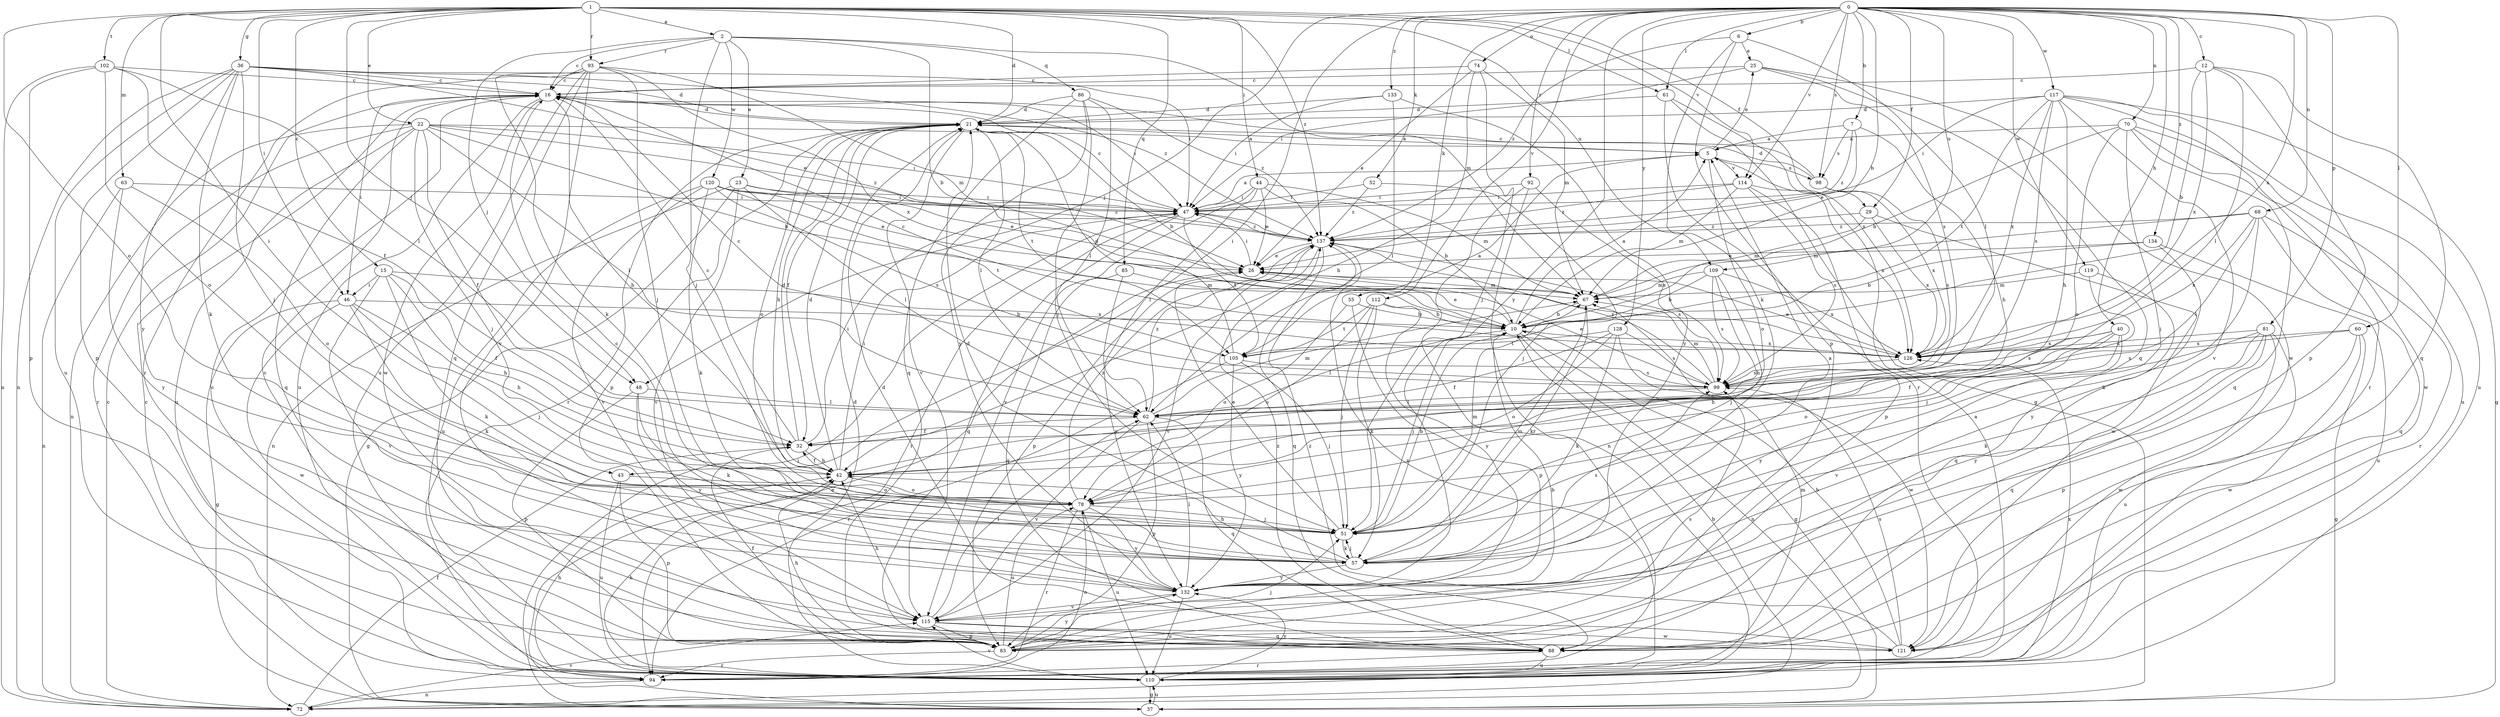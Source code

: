 strict digraph  {
0;
1;
2;
5;
6;
7;
10;
12;
15;
16;
21;
22;
23;
25;
26;
29;
32;
36;
37;
40;
42;
43;
44;
46;
47;
48;
51;
52;
55;
57;
60;
61;
62;
63;
67;
68;
70;
72;
74;
78;
81;
83;
85;
86;
88;
92;
93;
94;
98;
99;
102;
105;
109;
110;
112;
114;
115;
117;
119;
120;
121;
126;
128;
132;
133;
134;
137;
0 -> 6  [label=b];
0 -> 7  [label=b];
0 -> 10  [label=b];
0 -> 12  [label=c];
0 -> 29  [label=f];
0 -> 40  [label=h];
0 -> 43  [label=i];
0 -> 48  [label=j];
0 -> 52  [label=k];
0 -> 55  [label=k];
0 -> 60  [label=l];
0 -> 61  [label=l];
0 -> 68  [label=n];
0 -> 70  [label=n];
0 -> 74  [label=o];
0 -> 81  [label=p];
0 -> 92  [label=r];
0 -> 98  [label=s];
0 -> 109  [label=u];
0 -> 112  [label=v];
0 -> 114  [label=v];
0 -> 117  [label=w];
0 -> 119  [label=w];
0 -> 126  [label=x];
0 -> 128  [label=y];
0 -> 132  [label=y];
0 -> 133  [label=z];
0 -> 134  [label=z];
1 -> 2  [label=a];
1 -> 15  [label=c];
1 -> 21  [label=d];
1 -> 22  [label=e];
1 -> 29  [label=f];
1 -> 36  [label=g];
1 -> 43  [label=i];
1 -> 44  [label=i];
1 -> 46  [label=i];
1 -> 48  [label=j];
1 -> 61  [label=l];
1 -> 63  [label=m];
1 -> 78  [label=o];
1 -> 85  [label=q];
1 -> 93  [label=r];
1 -> 102  [label=t];
1 -> 109  [label=u];
1 -> 114  [label=v];
1 -> 137  [label=z];
2 -> 10  [label=b];
2 -> 16  [label=c];
2 -> 23  [label=e];
2 -> 48  [label=j];
2 -> 51  [label=j];
2 -> 67  [label=m];
2 -> 86  [label=q];
2 -> 93  [label=r];
2 -> 120  [label=w];
5 -> 25  [label=e];
5 -> 78  [label=o];
5 -> 98  [label=s];
5 -> 114  [label=v];
6 -> 25  [label=e];
6 -> 57  [label=k];
6 -> 62  [label=l];
6 -> 83  [label=p];
6 -> 137  [label=z];
7 -> 5  [label=a];
7 -> 26  [label=e];
7 -> 42  [label=h];
7 -> 98  [label=s];
7 -> 137  [label=z];
10 -> 5  [label=a];
10 -> 26  [label=e];
10 -> 37  [label=g];
10 -> 51  [label=j];
10 -> 62  [label=l];
10 -> 72  [label=n];
10 -> 126  [label=x];
12 -> 10  [label=b];
12 -> 16  [label=c];
12 -> 62  [label=l];
12 -> 83  [label=p];
12 -> 88  [label=q];
12 -> 126  [label=x];
15 -> 32  [label=f];
15 -> 42  [label=h];
15 -> 46  [label=i];
15 -> 57  [label=k];
15 -> 115  [label=v];
15 -> 126  [label=x];
16 -> 21  [label=d];
16 -> 42  [label=h];
16 -> 46  [label=i];
16 -> 47  [label=i];
16 -> 110  [label=u];
16 -> 121  [label=w];
21 -> 5  [label=a];
21 -> 10  [label=b];
21 -> 32  [label=f];
21 -> 42  [label=h];
21 -> 62  [label=l];
21 -> 78  [label=o];
21 -> 83  [label=p];
21 -> 94  [label=r];
21 -> 105  [label=t];
21 -> 115  [label=v];
22 -> 5  [label=a];
22 -> 10  [label=b];
22 -> 32  [label=f];
22 -> 47  [label=i];
22 -> 51  [label=j];
22 -> 62  [label=l];
22 -> 72  [label=n];
22 -> 88  [label=q];
22 -> 94  [label=r];
22 -> 110  [label=u];
22 -> 137  [label=z];
23 -> 26  [label=e];
23 -> 37  [label=g];
23 -> 47  [label=i];
23 -> 62  [label=l];
23 -> 72  [label=n];
23 -> 115  [label=v];
25 -> 16  [label=c];
25 -> 47  [label=i];
25 -> 88  [label=q];
25 -> 99  [label=s];
25 -> 121  [label=w];
26 -> 47  [label=i];
26 -> 67  [label=m];
29 -> 67  [label=m];
29 -> 121  [label=w];
29 -> 126  [label=x];
29 -> 137  [label=z];
32 -> 16  [label=c];
32 -> 21  [label=d];
32 -> 42  [label=h];
32 -> 47  [label=i];
36 -> 16  [label=c];
36 -> 21  [label=d];
36 -> 26  [label=e];
36 -> 47  [label=i];
36 -> 51  [label=j];
36 -> 57  [label=k];
36 -> 72  [label=n];
36 -> 83  [label=p];
36 -> 110  [label=u];
36 -> 132  [label=y];
36 -> 137  [label=z];
37 -> 16  [label=c];
37 -> 26  [label=e];
37 -> 47  [label=i];
37 -> 110  [label=u];
40 -> 42  [label=h];
40 -> 78  [label=o];
40 -> 99  [label=s];
40 -> 115  [label=v];
40 -> 126  [label=x];
40 -> 132  [label=y];
42 -> 21  [label=d];
42 -> 32  [label=f];
42 -> 47  [label=i];
42 -> 78  [label=o];
43 -> 78  [label=o];
43 -> 83  [label=p];
43 -> 110  [label=u];
44 -> 10  [label=b];
44 -> 26  [label=e];
44 -> 47  [label=i];
44 -> 62  [label=l];
44 -> 67  [label=m];
44 -> 115  [label=v];
46 -> 10  [label=b];
46 -> 37  [label=g];
46 -> 42  [label=h];
46 -> 51  [label=j];
46 -> 57  [label=k];
46 -> 121  [label=w];
47 -> 5  [label=a];
47 -> 16  [label=c];
47 -> 88  [label=q];
47 -> 94  [label=r];
47 -> 105  [label=t];
47 -> 137  [label=z];
48 -> 57  [label=k];
48 -> 62  [label=l];
48 -> 83  [label=p];
48 -> 132  [label=y];
51 -> 10  [label=b];
51 -> 26  [label=e];
51 -> 57  [label=k];
51 -> 67  [label=m];
52 -> 47  [label=i];
52 -> 51  [label=j];
52 -> 137  [label=z];
55 -> 10  [label=b];
55 -> 78  [label=o];
55 -> 83  [label=p];
57 -> 5  [label=a];
57 -> 21  [label=d];
57 -> 42  [label=h];
57 -> 51  [label=j];
57 -> 67  [label=m];
57 -> 99  [label=s];
57 -> 132  [label=y];
60 -> 37  [label=g];
60 -> 83  [label=p];
60 -> 99  [label=s];
60 -> 121  [label=w];
60 -> 126  [label=x];
61 -> 21  [label=d];
61 -> 37  [label=g];
61 -> 94  [label=r];
61 -> 126  [label=x];
62 -> 32  [label=f];
62 -> 67  [label=m];
62 -> 83  [label=p];
62 -> 88  [label=q];
62 -> 115  [label=v];
62 -> 137  [label=z];
63 -> 47  [label=i];
63 -> 72  [label=n];
63 -> 78  [label=o];
63 -> 132  [label=y];
67 -> 10  [label=b];
67 -> 57  [label=k];
68 -> 57  [label=k];
68 -> 62  [label=l];
68 -> 67  [label=m];
68 -> 88  [label=q];
68 -> 94  [label=r];
68 -> 126  [label=x];
68 -> 137  [label=z];
70 -> 5  [label=a];
70 -> 10  [label=b];
70 -> 51  [label=j];
70 -> 78  [label=o];
70 -> 88  [label=q];
70 -> 110  [label=u];
70 -> 121  [label=w];
72 -> 10  [label=b];
72 -> 16  [label=c];
72 -> 32  [label=f];
72 -> 115  [label=v];
74 -> 16  [label=c];
74 -> 26  [label=e];
74 -> 42  [label=h];
74 -> 51  [label=j];
74 -> 67  [label=m];
78 -> 51  [label=j];
78 -> 94  [label=r];
78 -> 110  [label=u];
78 -> 132  [label=y];
78 -> 137  [label=z];
81 -> 32  [label=f];
81 -> 57  [label=k];
81 -> 88  [label=q];
81 -> 110  [label=u];
81 -> 121  [label=w];
81 -> 126  [label=x];
81 -> 132  [label=y];
83 -> 10  [label=b];
83 -> 16  [label=c];
83 -> 32  [label=f];
83 -> 42  [label=h];
83 -> 51  [label=j];
83 -> 78  [label=o];
83 -> 94  [label=r];
83 -> 99  [label=s];
83 -> 132  [label=y];
85 -> 67  [label=m];
85 -> 88  [label=q];
85 -> 132  [label=y];
86 -> 21  [label=d];
86 -> 51  [label=j];
86 -> 62  [label=l];
86 -> 88  [label=q];
86 -> 132  [label=y];
86 -> 137  [label=z];
88 -> 94  [label=r];
88 -> 110  [label=u];
88 -> 137  [label=z];
92 -> 47  [label=i];
92 -> 72  [label=n];
92 -> 94  [label=r];
92 -> 99  [label=s];
93 -> 16  [label=c];
93 -> 51  [label=j];
93 -> 57  [label=k];
93 -> 67  [label=m];
93 -> 88  [label=q];
93 -> 94  [label=r];
93 -> 110  [label=u];
93 -> 115  [label=v];
93 -> 126  [label=x];
94 -> 5  [label=a];
94 -> 42  [label=h];
94 -> 72  [label=n];
94 -> 78  [label=o];
98 -> 16  [label=c];
98 -> 21  [label=d];
98 -> 99  [label=s];
98 -> 126  [label=x];
99 -> 16  [label=c];
99 -> 26  [label=e];
99 -> 62  [label=l];
99 -> 67  [label=m];
99 -> 137  [label=z];
102 -> 16  [label=c];
102 -> 32  [label=f];
102 -> 62  [label=l];
102 -> 72  [label=n];
102 -> 78  [label=o];
102 -> 83  [label=p];
105 -> 5  [label=a];
105 -> 21  [label=d];
105 -> 51  [label=j];
105 -> 94  [label=r];
105 -> 99  [label=s];
105 -> 132  [label=y];
109 -> 10  [label=b];
109 -> 42  [label=h];
109 -> 51  [label=j];
109 -> 67  [label=m];
109 -> 99  [label=s];
109 -> 126  [label=x];
110 -> 16  [label=c];
110 -> 21  [label=d];
110 -> 37  [label=g];
110 -> 42  [label=h];
110 -> 67  [label=m];
110 -> 115  [label=v];
110 -> 126  [label=x];
110 -> 132  [label=y];
110 -> 137  [label=z];
112 -> 10  [label=b];
112 -> 51  [label=j];
112 -> 57  [label=k];
112 -> 78  [label=o];
112 -> 105  [label=t];
112 -> 132  [label=y];
114 -> 47  [label=i];
114 -> 67  [label=m];
114 -> 83  [label=p];
114 -> 99  [label=s];
114 -> 126  [label=x];
114 -> 137  [label=z];
115 -> 42  [label=h];
115 -> 62  [label=l];
115 -> 83  [label=p];
115 -> 88  [label=q];
115 -> 121  [label=w];
117 -> 21  [label=d];
117 -> 37  [label=g];
117 -> 42  [label=h];
117 -> 47  [label=i];
117 -> 94  [label=r];
117 -> 99  [label=s];
117 -> 105  [label=t];
117 -> 110  [label=u];
117 -> 115  [label=v];
117 -> 126  [label=x];
119 -> 51  [label=j];
119 -> 67  [label=m];
119 -> 88  [label=q];
120 -> 26  [label=e];
120 -> 47  [label=i];
120 -> 57  [label=k];
120 -> 99  [label=s];
120 -> 105  [label=t];
120 -> 110  [label=u];
120 -> 115  [label=v];
120 -> 137  [label=z];
121 -> 10  [label=b];
121 -> 21  [label=d];
121 -> 99  [label=s];
121 -> 137  [label=z];
126 -> 16  [label=c];
126 -> 26  [label=e];
126 -> 99  [label=s];
128 -> 32  [label=f];
128 -> 57  [label=k];
128 -> 78  [label=o];
128 -> 99  [label=s];
128 -> 105  [label=t];
128 -> 121  [label=w];
132 -> 16  [label=c];
132 -> 62  [label=l];
132 -> 110  [label=u];
132 -> 115  [label=v];
133 -> 21  [label=d];
133 -> 47  [label=i];
133 -> 62  [label=l];
133 -> 132  [label=y];
134 -> 10  [label=b];
134 -> 26  [label=e];
134 -> 110  [label=u];
134 -> 132  [label=y];
137 -> 26  [label=e];
137 -> 47  [label=i];
137 -> 83  [label=p];
137 -> 88  [label=q];
137 -> 99  [label=s];
137 -> 115  [label=v];
}
